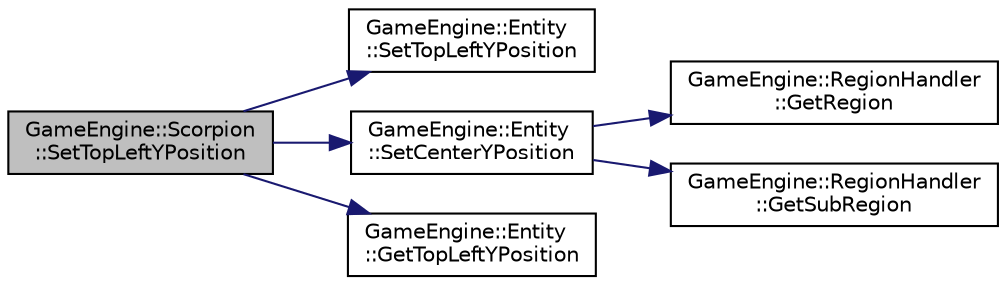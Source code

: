 digraph "GameEngine::Scorpion::SetTopLeftYPosition"
{
  edge [fontname="Helvetica",fontsize="10",labelfontname="Helvetica",labelfontsize="10"];
  node [fontname="Helvetica",fontsize="10",shape=record];
  rankdir="LR";
  Node15 [label="GameEngine::Scorpion\l::SetTopLeftYPosition",height=0.2,width=0.4,color="black", fillcolor="grey75", style="filled", fontcolor="black"];
  Node15 -> Node16 [color="midnightblue",fontsize="10",style="solid",fontname="Helvetica"];
  Node16 [label="GameEngine::Entity\l::SetTopLeftYPosition",height=0.2,width=0.4,color="black", fillcolor="white", style="filled",URL="$class_game_engine_1_1_entity.html#a98d4de664b689f3f633a4a29c85de308",tooltip="Sets the top left y position of the Entity. "];
  Node15 -> Node17 [color="midnightblue",fontsize="10",style="solid",fontname="Helvetica"];
  Node17 [label="GameEngine::Entity\l::SetCenterYPosition",height=0.2,width=0.4,color="black", fillcolor="white", style="filled",URL="$class_game_engine_1_1_entity.html#a38a62b7d1e2d33c12fdd2017444954ca",tooltip="Sets the center y position of the Entity. "];
  Node17 -> Node18 [color="midnightblue",fontsize="10",style="solid",fontname="Helvetica"];
  Node18 [label="GameEngine::RegionHandler\l::GetRegion",height=0.2,width=0.4,color="black", fillcolor="white", style="filled",URL="$class_game_engine_1_1_region_handler.html#a688c80970910da1e02f05b3569c7721d",tooltip="Returns the major quadrant of the screen. "];
  Node17 -> Node19 [color="midnightblue",fontsize="10",style="solid",fontname="Helvetica"];
  Node19 [label="GameEngine::RegionHandler\l::GetSubRegion",height=0.2,width=0.4,color="black", fillcolor="white", style="filled",URL="$class_game_engine_1_1_region_handler.html#a8ea377d23f4be355302cc6b5e3feedf3",tooltip="Returns a minor quadrant of the screen within the major quadrant. "];
  Node15 -> Node20 [color="midnightblue",fontsize="10",style="solid",fontname="Helvetica"];
  Node20 [label="GameEngine::Entity\l::GetTopLeftYPosition",height=0.2,width=0.4,color="black", fillcolor="white", style="filled",URL="$class_game_engine_1_1_entity.html#a98847fc7c0a9f5cdd78ef252f3680c7b",tooltip="Returns the top left y position of the Entity. "];
}
